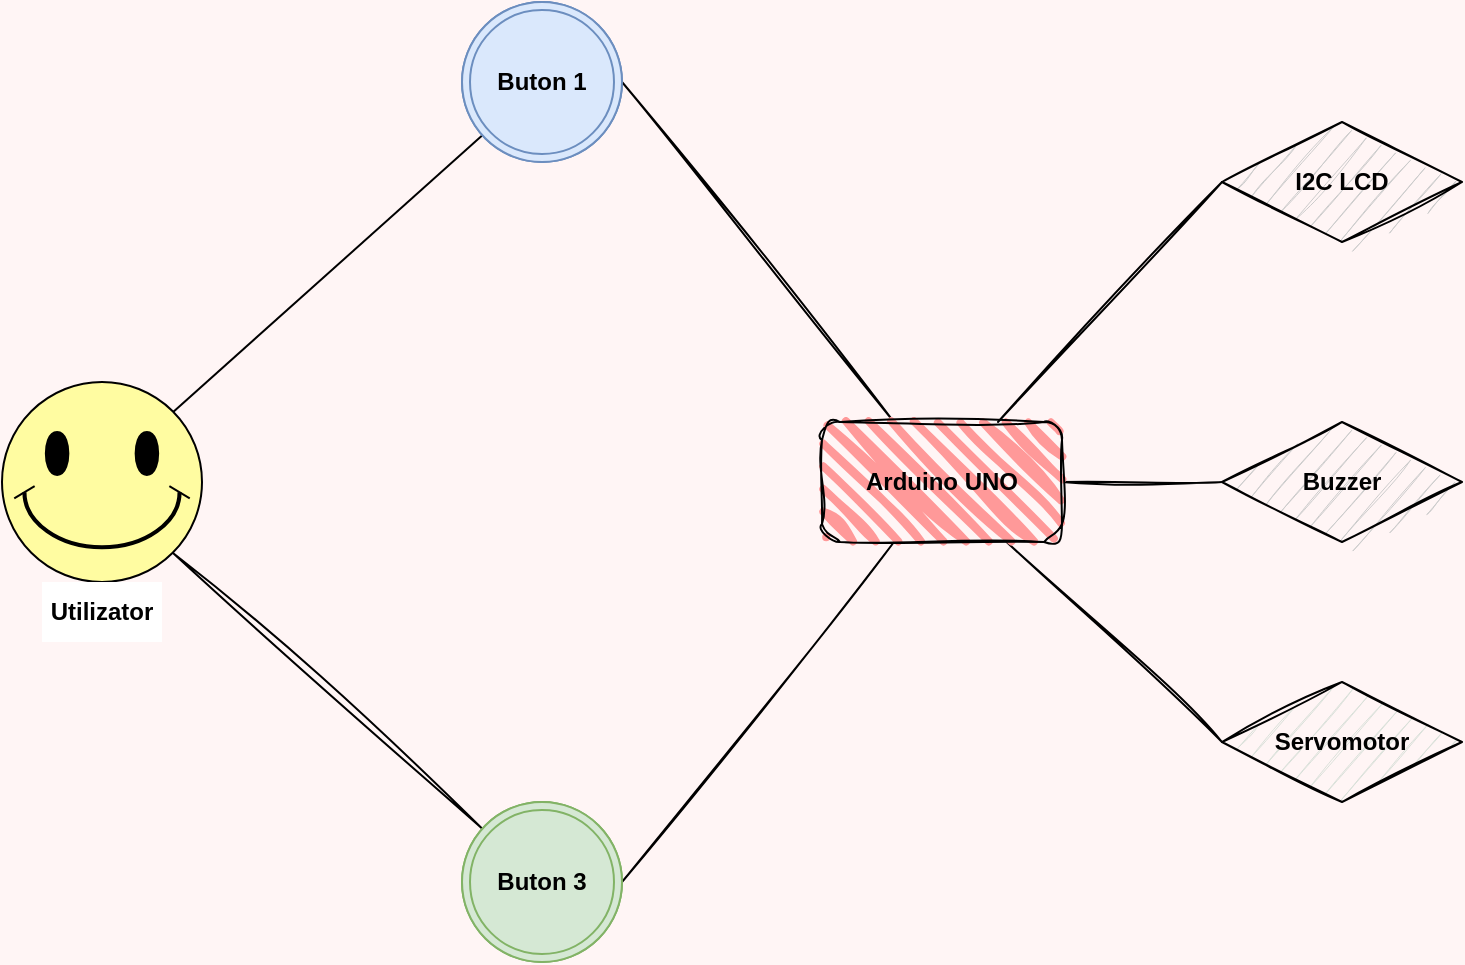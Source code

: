 <mxfile version="24.4.0" type="github">
  <diagram name="Page-1" id="awMXY44mZ77rWvOCfHt4">
    <mxGraphModel dx="996" dy="533" grid="1" gridSize="10" guides="1" tooltips="1" connect="1" arrows="1" fold="1" page="1" pageScale="1" pageWidth="850" pageHeight="1100" background="#fff5f5" math="0" shadow="0">
      <root>
        <mxCell id="0" />
        <mxCell id="1" parent="0" />
        <mxCell id="dz0UnZ8IAj8Qqn_Fni2c-7" value="" style="rounded=0;orthogonalLoop=1;jettySize=auto;html=1;endArrow=none;endFill=0;exitX=0.8;exitY=0.2;exitDx=0;exitDy=0;exitPerimeter=0;" parent="1" source="dz0UnZ8IAj8Qqn_Fni2c-1" target="dz0UnZ8IAj8Qqn_Fni2c-5" edge="1">
          <mxGeometry relative="1" as="geometry" />
        </mxCell>
        <mxCell id="dz0UnZ8IAj8Qqn_Fni2c-11" value="" style="rounded=0;orthogonalLoop=1;jettySize=auto;html=1;exitX=0.855;exitY=0.855;exitDx=0;exitDy=0;exitPerimeter=0;endArrow=none;endFill=0;sketch=1;curveFitting=1;jiggle=2;" parent="1" source="dz0UnZ8IAj8Qqn_Fni2c-1" target="dz0UnZ8IAj8Qqn_Fni2c-10" edge="1">
          <mxGeometry relative="1" as="geometry" />
        </mxCell>
        <mxCell id="dz0UnZ8IAj8Qqn_Fni2c-1" value="" style="verticalLabelPosition=bottom;verticalAlign=top;html=1;shape=mxgraph.basic.smiley;fillColor=#FFFCA1;" parent="1" vertex="1">
          <mxGeometry x="30" y="230" width="100" height="100" as="geometry" />
        </mxCell>
        <mxCell id="dz0UnZ8IAj8Qqn_Fni2c-5" value="" style="ellipse;whiteSpace=wrap;html=1;verticalAlign=top;fillColor=#0e62d8;strokeColor=#6c8ebf;" parent="1" vertex="1">
          <mxGeometry x="260" y="40" width="80" height="80" as="geometry" />
        </mxCell>
        <mxCell id="dz0UnZ8IAj8Qqn_Fni2c-10" value="" style="ellipse;whiteSpace=wrap;html=1;verticalAlign=top;fillColor=#064b02;strokeColor=#82b366;" parent="1" vertex="1">
          <mxGeometry x="260" y="440" width="80" height="80" as="geometry" />
        </mxCell>
        <mxCell id="dz0UnZ8IAj8Qqn_Fni2c-12" value="&lt;b&gt;Utilizator&lt;/b&gt;" style="text;html=1;align=center;verticalAlign=middle;whiteSpace=wrap;rounded=0;fillColor=default;" parent="1" vertex="1">
          <mxGeometry x="50" y="330" width="60" height="30" as="geometry" />
        </mxCell>
        <mxCell id="dz0UnZ8IAj8Qqn_Fni2c-13" value="Buton 3" style="text;html=1;align=center;verticalAlign=middle;whiteSpace=wrap;rounded=0;" parent="1" vertex="1">
          <mxGeometry x="270" y="462.5" width="60" height="35" as="geometry" />
        </mxCell>
        <mxCell id="dz0UnZ8IAj8Qqn_Fni2c-15" value="Buton 1" style="text;html=1;align=center;verticalAlign=middle;whiteSpace=wrap;rounded=0;" parent="1" vertex="1">
          <mxGeometry x="270" y="65" width="60" height="30" as="geometry" />
        </mxCell>
        <mxCell id="dz0UnZ8IAj8Qqn_Fni2c-19" value="" style="rounded=0;orthogonalLoop=1;jettySize=auto;html=1;entryX=1;entryY=0.5;entryDx=0;entryDy=0;endArrow=none;endFill=0;sketch=1;curveFitting=1;jiggle=2;shadow=0;flowAnimation=0;" parent="1" target="dz0UnZ8IAj8Qqn_Fni2c-5" edge="1">
          <mxGeometry relative="1" as="geometry">
            <mxPoint x="476" y="250" as="sourcePoint" />
            <mxPoint x="470" y="80" as="targetPoint" />
          </mxGeometry>
        </mxCell>
        <mxCell id="dz0UnZ8IAj8Qqn_Fni2c-20" style="rounded=0;orthogonalLoop=1;jettySize=auto;html=1;entryX=1;entryY=0.5;entryDx=0;entryDy=0;endArrow=none;endFill=0;sketch=1;curveFitting=1;jiggle=2;" parent="1" target="dz0UnZ8IAj8Qqn_Fni2c-10" edge="1">
          <mxGeometry relative="1" as="geometry">
            <mxPoint x="476" y="310" as="sourcePoint" />
          </mxGeometry>
        </mxCell>
        <mxCell id="dz0UnZ8IAj8Qqn_Fni2c-22" value="&lt;b&gt;I2C LCD&lt;/b&gt;" style="rhombus;whiteSpace=wrap;html=1;strokeWidth=1;fillWeight=-1;hachureGap=8;fillStyle=hachure;fillColor=#CCCCCC;sketch=1;rounded=0;shadow=0;" parent="1" vertex="1">
          <mxGeometry x="640" y="100" width="120" height="60" as="geometry" />
        </mxCell>
        <mxCell id="dz0UnZ8IAj8Qqn_Fni2c-23" value="&lt;b&gt;Buton 1&lt;/b&gt;" style="ellipse;shape=doubleEllipse;whiteSpace=wrap;html=1;aspect=fixed;fillColor=#dae8fc;strokeColor=#6c8ebf;fillStyle=solid;" parent="1" vertex="1">
          <mxGeometry x="260" y="40" width="80" height="80" as="geometry" />
        </mxCell>
        <mxCell id="dz0UnZ8IAj8Qqn_Fni2c-25" value="&lt;b&gt;Buton 3&lt;/b&gt;" style="ellipse;shape=doubleEllipse;whiteSpace=wrap;html=1;aspect=fixed;fillColor=#d5e8d4;strokeColor=#82b366;" parent="1" vertex="1">
          <mxGeometry x="260" y="440" width="80" height="80" as="geometry" />
        </mxCell>
        <mxCell id="dz0UnZ8IAj8Qqn_Fni2c-27" style="rounded=0;orthogonalLoop=1;jettySize=auto;html=1;entryX=0;entryY=0.5;entryDx=0;entryDy=0;endArrow=none;endFill=0;curved=0;sketch=1;curveFitting=1;jiggle=2;" parent="1" source="dz0UnZ8IAj8Qqn_Fni2c-26" target="dz0UnZ8IAj8Qqn_Fni2c-22" edge="1">
          <mxGeometry relative="1" as="geometry" />
        </mxCell>
        <mxCell id="dz0UnZ8IAj8Qqn_Fni2c-29" style="rounded=0;orthogonalLoop=1;jettySize=auto;html=1;sketch=1;curveFitting=1;jiggle=2;endArrow=none;endFill=0;entryX=0;entryY=0.5;entryDx=0;entryDy=0;" parent="1" source="dz0UnZ8IAj8Qqn_Fni2c-26" target="dz0UnZ8IAj8Qqn_Fni2c-28" edge="1">
          <mxGeometry relative="1" as="geometry">
            <mxPoint x="600" y="420" as="targetPoint" />
          </mxGeometry>
        </mxCell>
        <mxCell id="dz0UnZ8IAj8Qqn_Fni2c-34" style="edgeStyle=orthogonalEdgeStyle;rounded=0;orthogonalLoop=1;jettySize=auto;html=1;entryX=0;entryY=0.5;entryDx=0;entryDy=0;sketch=1;curveFitting=1;jiggle=2;endArrow=none;endFill=0;" parent="1" source="dz0UnZ8IAj8Qqn_Fni2c-26" target="dz0UnZ8IAj8Qqn_Fni2c-33" edge="1">
          <mxGeometry relative="1" as="geometry" />
        </mxCell>
        <mxCell id="dz0UnZ8IAj8Qqn_Fni2c-26" value="&lt;b&gt;Arduino UNO&lt;/b&gt;" style="rounded=1;whiteSpace=wrap;html=1;strokeWidth=1;fillWeight=4;hachureGap=8;hachureAngle=45;fillStyle=hachure;fillColor=#FF9999;sketch=1;curveFitting=1;jiggle=2;glass=0;shadow=0;" parent="1" vertex="1">
          <mxGeometry x="440" y="250" width="120" height="60" as="geometry" />
        </mxCell>
        <mxCell id="dz0UnZ8IAj8Qqn_Fni2c-28" value="&lt;b&gt;Servomotor&lt;/b&gt;" style="rhombus;whiteSpace=wrap;html=1;strokeWidth=1;fillWeight=-1;hachureGap=8;fillStyle=hachure;fillColor=#dae1da;sketch=1;" parent="1" vertex="1">
          <mxGeometry x="640" y="380" width="120" height="60" as="geometry" />
        </mxCell>
        <mxCell id="dz0UnZ8IAj8Qqn_Fni2c-33" value="&lt;b&gt;Buzzer&lt;/b&gt;" style="rhombus;whiteSpace=wrap;html=1;strokeWidth=1;fillWeight=-1;hachureGap=8;fillStyle=hachure;fillColor=#CCCCCC;sketch=1;rounded=0;shadow=0;" parent="1" vertex="1">
          <mxGeometry x="640" y="250" width="120" height="60" as="geometry" />
        </mxCell>
      </root>
    </mxGraphModel>
  </diagram>
</mxfile>
